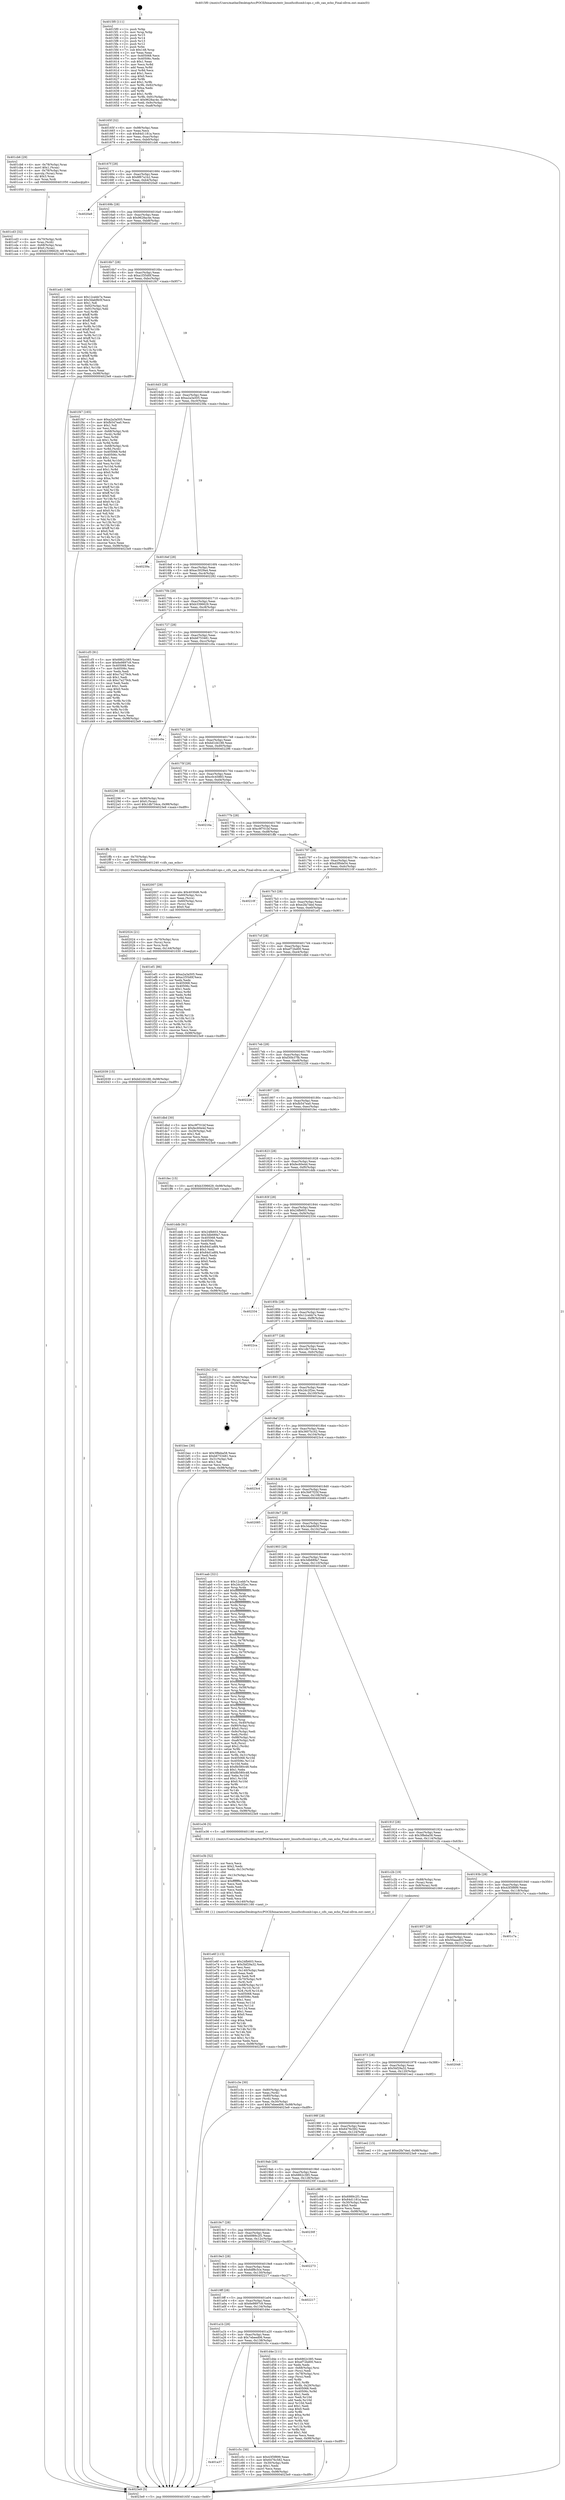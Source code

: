digraph "0x4015f0" {
  label = "0x4015f0 (/mnt/c/Users/mathe/Desktop/tcc/POCII/binaries/extr_linuxfscifssmb1ops.c_cifs_can_echo_Final-ollvm.out::main(0))"
  labelloc = "t"
  node[shape=record]

  Entry [label="",width=0.3,height=0.3,shape=circle,fillcolor=black,style=filled]
  "0x40165f" [label="{
     0x40165f [32]\l
     | [instrs]\l
     &nbsp;&nbsp;0x40165f \<+6\>: mov -0x98(%rbp),%eax\l
     &nbsp;&nbsp;0x401665 \<+2\>: mov %eax,%ecx\l
     &nbsp;&nbsp;0x401667 \<+6\>: sub $0x84d1181a,%ecx\l
     &nbsp;&nbsp;0x40166d \<+6\>: mov %eax,-0xac(%rbp)\l
     &nbsp;&nbsp;0x401673 \<+6\>: mov %ecx,-0xb0(%rbp)\l
     &nbsp;&nbsp;0x401679 \<+6\>: je 0000000000401cb6 \<main+0x6c6\>\l
  }"]
  "0x401cb6" [label="{
     0x401cb6 [29]\l
     | [instrs]\l
     &nbsp;&nbsp;0x401cb6 \<+4\>: mov -0x78(%rbp),%rax\l
     &nbsp;&nbsp;0x401cba \<+6\>: movl $0x1,(%rax)\l
     &nbsp;&nbsp;0x401cc0 \<+4\>: mov -0x78(%rbp),%rax\l
     &nbsp;&nbsp;0x401cc4 \<+3\>: movslq (%rax),%rax\l
     &nbsp;&nbsp;0x401cc7 \<+4\>: shl $0x3,%rax\l
     &nbsp;&nbsp;0x401ccb \<+3\>: mov %rax,%rdi\l
     &nbsp;&nbsp;0x401cce \<+5\>: call 0000000000401050 \<malloc@plt\>\l
     | [calls]\l
     &nbsp;&nbsp;0x401050 \{1\} (unknown)\l
  }"]
  "0x40167f" [label="{
     0x40167f [28]\l
     | [instrs]\l
     &nbsp;&nbsp;0x40167f \<+5\>: jmp 0000000000401684 \<main+0x94\>\l
     &nbsp;&nbsp;0x401684 \<+6\>: mov -0xac(%rbp),%eax\l
     &nbsp;&nbsp;0x40168a \<+5\>: sub $0x8f67a1b2,%eax\l
     &nbsp;&nbsp;0x40168f \<+6\>: mov %eax,-0xb4(%rbp)\l
     &nbsp;&nbsp;0x401695 \<+6\>: je 00000000004020a9 \<main+0xab9\>\l
  }"]
  Exit [label="",width=0.3,height=0.3,shape=circle,fillcolor=black,style=filled,peripheries=2]
  "0x4020a9" [label="{
     0x4020a9\l
  }", style=dashed]
  "0x40169b" [label="{
     0x40169b [28]\l
     | [instrs]\l
     &nbsp;&nbsp;0x40169b \<+5\>: jmp 00000000004016a0 \<main+0xb0\>\l
     &nbsp;&nbsp;0x4016a0 \<+6\>: mov -0xac(%rbp),%eax\l
     &nbsp;&nbsp;0x4016a6 \<+5\>: sub $0x9628ac4e,%eax\l
     &nbsp;&nbsp;0x4016ab \<+6\>: mov %eax,-0xb8(%rbp)\l
     &nbsp;&nbsp;0x4016b1 \<+6\>: je 0000000000401a41 \<main+0x451\>\l
  }"]
  "0x402039" [label="{
     0x402039 [15]\l
     | [instrs]\l
     &nbsp;&nbsp;0x402039 \<+10\>: movl $0xbd1d4188,-0x98(%rbp)\l
     &nbsp;&nbsp;0x402043 \<+5\>: jmp 00000000004023e9 \<main+0xdf9\>\l
  }"]
  "0x401a41" [label="{
     0x401a41 [106]\l
     | [instrs]\l
     &nbsp;&nbsp;0x401a41 \<+5\>: mov $0x12cebb7e,%eax\l
     &nbsp;&nbsp;0x401a46 \<+5\>: mov $0x3dab9b5f,%ecx\l
     &nbsp;&nbsp;0x401a4b \<+2\>: mov $0x1,%dl\l
     &nbsp;&nbsp;0x401a4d \<+7\>: mov -0x92(%rbp),%sil\l
     &nbsp;&nbsp;0x401a54 \<+7\>: mov -0x91(%rbp),%dil\l
     &nbsp;&nbsp;0x401a5b \<+3\>: mov %sil,%r8b\l
     &nbsp;&nbsp;0x401a5e \<+4\>: xor $0xff,%r8b\l
     &nbsp;&nbsp;0x401a62 \<+3\>: mov %dil,%r9b\l
     &nbsp;&nbsp;0x401a65 \<+4\>: xor $0xff,%r9b\l
     &nbsp;&nbsp;0x401a69 \<+3\>: xor $0x1,%dl\l
     &nbsp;&nbsp;0x401a6c \<+3\>: mov %r8b,%r10b\l
     &nbsp;&nbsp;0x401a6f \<+4\>: and $0xff,%r10b\l
     &nbsp;&nbsp;0x401a73 \<+3\>: and %dl,%sil\l
     &nbsp;&nbsp;0x401a76 \<+3\>: mov %r9b,%r11b\l
     &nbsp;&nbsp;0x401a79 \<+4\>: and $0xff,%r11b\l
     &nbsp;&nbsp;0x401a7d \<+3\>: and %dl,%dil\l
     &nbsp;&nbsp;0x401a80 \<+3\>: or %sil,%r10b\l
     &nbsp;&nbsp;0x401a83 \<+3\>: or %dil,%r11b\l
     &nbsp;&nbsp;0x401a86 \<+3\>: xor %r11b,%r10b\l
     &nbsp;&nbsp;0x401a89 \<+3\>: or %r9b,%r8b\l
     &nbsp;&nbsp;0x401a8c \<+4\>: xor $0xff,%r8b\l
     &nbsp;&nbsp;0x401a90 \<+3\>: or $0x1,%dl\l
     &nbsp;&nbsp;0x401a93 \<+3\>: and %dl,%r8b\l
     &nbsp;&nbsp;0x401a96 \<+3\>: or %r8b,%r10b\l
     &nbsp;&nbsp;0x401a99 \<+4\>: test $0x1,%r10b\l
     &nbsp;&nbsp;0x401a9d \<+3\>: cmovne %ecx,%eax\l
     &nbsp;&nbsp;0x401aa0 \<+6\>: mov %eax,-0x98(%rbp)\l
     &nbsp;&nbsp;0x401aa6 \<+5\>: jmp 00000000004023e9 \<main+0xdf9\>\l
  }"]
  "0x4016b7" [label="{
     0x4016b7 [28]\l
     | [instrs]\l
     &nbsp;&nbsp;0x4016b7 \<+5\>: jmp 00000000004016bc \<main+0xcc\>\l
     &nbsp;&nbsp;0x4016bc \<+6\>: mov -0xac(%rbp),%eax\l
     &nbsp;&nbsp;0x4016c2 \<+5\>: sub $0xa1f35d0f,%eax\l
     &nbsp;&nbsp;0x4016c7 \<+6\>: mov %eax,-0xbc(%rbp)\l
     &nbsp;&nbsp;0x4016cd \<+6\>: je 0000000000401f47 \<main+0x957\>\l
  }"]
  "0x4023e9" [label="{
     0x4023e9 [5]\l
     | [instrs]\l
     &nbsp;&nbsp;0x4023e9 \<+5\>: jmp 000000000040165f \<main+0x6f\>\l
  }"]
  "0x4015f0" [label="{
     0x4015f0 [111]\l
     | [instrs]\l
     &nbsp;&nbsp;0x4015f0 \<+1\>: push %rbp\l
     &nbsp;&nbsp;0x4015f1 \<+3\>: mov %rsp,%rbp\l
     &nbsp;&nbsp;0x4015f4 \<+2\>: push %r15\l
     &nbsp;&nbsp;0x4015f6 \<+2\>: push %r14\l
     &nbsp;&nbsp;0x4015f8 \<+2\>: push %r13\l
     &nbsp;&nbsp;0x4015fa \<+2\>: push %r12\l
     &nbsp;&nbsp;0x4015fc \<+1\>: push %rbx\l
     &nbsp;&nbsp;0x4015fd \<+7\>: sub $0x148,%rsp\l
     &nbsp;&nbsp;0x401604 \<+2\>: xor %eax,%eax\l
     &nbsp;&nbsp;0x401606 \<+7\>: mov 0x405068,%ecx\l
     &nbsp;&nbsp;0x40160d \<+7\>: mov 0x40506c,%edx\l
     &nbsp;&nbsp;0x401614 \<+3\>: sub $0x1,%eax\l
     &nbsp;&nbsp;0x401617 \<+3\>: mov %ecx,%r8d\l
     &nbsp;&nbsp;0x40161a \<+3\>: add %eax,%r8d\l
     &nbsp;&nbsp;0x40161d \<+4\>: imul %r8d,%ecx\l
     &nbsp;&nbsp;0x401621 \<+3\>: and $0x1,%ecx\l
     &nbsp;&nbsp;0x401624 \<+3\>: cmp $0x0,%ecx\l
     &nbsp;&nbsp;0x401627 \<+4\>: sete %r9b\l
     &nbsp;&nbsp;0x40162b \<+4\>: and $0x1,%r9b\l
     &nbsp;&nbsp;0x40162f \<+7\>: mov %r9b,-0x92(%rbp)\l
     &nbsp;&nbsp;0x401636 \<+3\>: cmp $0xa,%edx\l
     &nbsp;&nbsp;0x401639 \<+4\>: setl %r9b\l
     &nbsp;&nbsp;0x40163d \<+4\>: and $0x1,%r9b\l
     &nbsp;&nbsp;0x401641 \<+7\>: mov %r9b,-0x91(%rbp)\l
     &nbsp;&nbsp;0x401648 \<+10\>: movl $0x9628ac4e,-0x98(%rbp)\l
     &nbsp;&nbsp;0x401652 \<+6\>: mov %edi,-0x9c(%rbp)\l
     &nbsp;&nbsp;0x401658 \<+7\>: mov %rsi,-0xa8(%rbp)\l
  }"]
  "0x402024" [label="{
     0x402024 [21]\l
     | [instrs]\l
     &nbsp;&nbsp;0x402024 \<+4\>: mov -0x70(%rbp),%rcx\l
     &nbsp;&nbsp;0x402028 \<+3\>: mov (%rcx),%rcx\l
     &nbsp;&nbsp;0x40202b \<+3\>: mov %rcx,%rdi\l
     &nbsp;&nbsp;0x40202e \<+6\>: mov %eax,-0x144(%rbp)\l
     &nbsp;&nbsp;0x402034 \<+5\>: call 0000000000401030 \<free@plt\>\l
     | [calls]\l
     &nbsp;&nbsp;0x401030 \{1\} (unknown)\l
  }"]
  "0x401f47" [label="{
     0x401f47 [165]\l
     | [instrs]\l
     &nbsp;&nbsp;0x401f47 \<+5\>: mov $0xa2a3a505,%eax\l
     &nbsp;&nbsp;0x401f4c \<+5\>: mov $0xfb547ea0,%ecx\l
     &nbsp;&nbsp;0x401f51 \<+2\>: mov $0x1,%dl\l
     &nbsp;&nbsp;0x401f53 \<+2\>: xor %esi,%esi\l
     &nbsp;&nbsp;0x401f55 \<+4\>: mov -0x68(%rbp),%rdi\l
     &nbsp;&nbsp;0x401f59 \<+3\>: mov (%rdi),%r8d\l
     &nbsp;&nbsp;0x401f5c \<+3\>: mov %esi,%r9d\l
     &nbsp;&nbsp;0x401f5f \<+4\>: sub $0x1,%r9d\l
     &nbsp;&nbsp;0x401f63 \<+3\>: sub %r9d,%r8d\l
     &nbsp;&nbsp;0x401f66 \<+4\>: mov -0x68(%rbp),%rdi\l
     &nbsp;&nbsp;0x401f6a \<+3\>: mov %r8d,(%rdi)\l
     &nbsp;&nbsp;0x401f6d \<+8\>: mov 0x405068,%r8d\l
     &nbsp;&nbsp;0x401f75 \<+8\>: mov 0x40506c,%r9d\l
     &nbsp;&nbsp;0x401f7d \<+3\>: sub $0x1,%esi\l
     &nbsp;&nbsp;0x401f80 \<+3\>: mov %r8d,%r10d\l
     &nbsp;&nbsp;0x401f83 \<+3\>: add %esi,%r10d\l
     &nbsp;&nbsp;0x401f86 \<+4\>: imul %r10d,%r8d\l
     &nbsp;&nbsp;0x401f8a \<+4\>: and $0x1,%r8d\l
     &nbsp;&nbsp;0x401f8e \<+4\>: cmp $0x0,%r8d\l
     &nbsp;&nbsp;0x401f92 \<+4\>: sete %r11b\l
     &nbsp;&nbsp;0x401f96 \<+4\>: cmp $0xa,%r9d\l
     &nbsp;&nbsp;0x401f9a \<+3\>: setl %bl\l
     &nbsp;&nbsp;0x401f9d \<+3\>: mov %r11b,%r14b\l
     &nbsp;&nbsp;0x401fa0 \<+4\>: xor $0xff,%r14b\l
     &nbsp;&nbsp;0x401fa4 \<+3\>: mov %bl,%r15b\l
     &nbsp;&nbsp;0x401fa7 \<+4\>: xor $0xff,%r15b\l
     &nbsp;&nbsp;0x401fab \<+3\>: xor $0x0,%dl\l
     &nbsp;&nbsp;0x401fae \<+3\>: mov %r14b,%r12b\l
     &nbsp;&nbsp;0x401fb1 \<+4\>: and $0x0,%r12b\l
     &nbsp;&nbsp;0x401fb5 \<+3\>: and %dl,%r11b\l
     &nbsp;&nbsp;0x401fb8 \<+3\>: mov %r15b,%r13b\l
     &nbsp;&nbsp;0x401fbb \<+4\>: and $0x0,%r13b\l
     &nbsp;&nbsp;0x401fbf \<+2\>: and %dl,%bl\l
     &nbsp;&nbsp;0x401fc1 \<+3\>: or %r11b,%r12b\l
     &nbsp;&nbsp;0x401fc4 \<+3\>: or %bl,%r13b\l
     &nbsp;&nbsp;0x401fc7 \<+3\>: xor %r13b,%r12b\l
     &nbsp;&nbsp;0x401fca \<+3\>: or %r15b,%r14b\l
     &nbsp;&nbsp;0x401fcd \<+4\>: xor $0xff,%r14b\l
     &nbsp;&nbsp;0x401fd1 \<+3\>: or $0x0,%dl\l
     &nbsp;&nbsp;0x401fd4 \<+3\>: and %dl,%r14b\l
     &nbsp;&nbsp;0x401fd7 \<+3\>: or %r14b,%r12b\l
     &nbsp;&nbsp;0x401fda \<+4\>: test $0x1,%r12b\l
     &nbsp;&nbsp;0x401fde \<+3\>: cmovne %ecx,%eax\l
     &nbsp;&nbsp;0x401fe1 \<+6\>: mov %eax,-0x98(%rbp)\l
     &nbsp;&nbsp;0x401fe7 \<+5\>: jmp 00000000004023e9 \<main+0xdf9\>\l
  }"]
  "0x4016d3" [label="{
     0x4016d3 [28]\l
     | [instrs]\l
     &nbsp;&nbsp;0x4016d3 \<+5\>: jmp 00000000004016d8 \<main+0xe8\>\l
     &nbsp;&nbsp;0x4016d8 \<+6\>: mov -0xac(%rbp),%eax\l
     &nbsp;&nbsp;0x4016de \<+5\>: sub $0xa2a3a505,%eax\l
     &nbsp;&nbsp;0x4016e3 \<+6\>: mov %eax,-0xc0(%rbp)\l
     &nbsp;&nbsp;0x4016e9 \<+6\>: je 000000000040239a \<main+0xdaa\>\l
  }"]
  "0x402007" [label="{
     0x402007 [29]\l
     | [instrs]\l
     &nbsp;&nbsp;0x402007 \<+10\>: movabs $0x4030d6,%rdi\l
     &nbsp;&nbsp;0x402011 \<+4\>: mov -0x60(%rbp),%rcx\l
     &nbsp;&nbsp;0x402015 \<+2\>: mov %eax,(%rcx)\l
     &nbsp;&nbsp;0x402017 \<+4\>: mov -0x60(%rbp),%rcx\l
     &nbsp;&nbsp;0x40201b \<+2\>: mov (%rcx),%esi\l
     &nbsp;&nbsp;0x40201d \<+2\>: mov $0x0,%al\l
     &nbsp;&nbsp;0x40201f \<+5\>: call 0000000000401040 \<printf@plt\>\l
     | [calls]\l
     &nbsp;&nbsp;0x401040 \{1\} (unknown)\l
  }"]
  "0x40239a" [label="{
     0x40239a\l
  }", style=dashed]
  "0x4016ef" [label="{
     0x4016ef [28]\l
     | [instrs]\l
     &nbsp;&nbsp;0x4016ef \<+5\>: jmp 00000000004016f4 \<main+0x104\>\l
     &nbsp;&nbsp;0x4016f4 \<+6\>: mov -0xac(%rbp),%eax\l
     &nbsp;&nbsp;0x4016fa \<+5\>: sub $0xac3029a4,%eax\l
     &nbsp;&nbsp;0x4016ff \<+6\>: mov %eax,-0xc4(%rbp)\l
     &nbsp;&nbsp;0x401705 \<+6\>: je 0000000000402282 \<main+0xc92\>\l
  }"]
  "0x401e6f" [label="{
     0x401e6f [115]\l
     | [instrs]\l
     &nbsp;&nbsp;0x401e6f \<+5\>: mov $0x24fb603,%ecx\l
     &nbsp;&nbsp;0x401e74 \<+5\>: mov $0x5bf29a32,%edx\l
     &nbsp;&nbsp;0x401e79 \<+2\>: xor %esi,%esi\l
     &nbsp;&nbsp;0x401e7b \<+6\>: mov -0x140(%rbp),%edi\l
     &nbsp;&nbsp;0x401e81 \<+3\>: imul %eax,%edi\l
     &nbsp;&nbsp;0x401e84 \<+3\>: movslq %edi,%r8\l
     &nbsp;&nbsp;0x401e87 \<+4\>: mov -0x70(%rbp),%r9\l
     &nbsp;&nbsp;0x401e8b \<+3\>: mov (%r9),%r9\l
     &nbsp;&nbsp;0x401e8e \<+4\>: mov -0x68(%rbp),%r10\l
     &nbsp;&nbsp;0x401e92 \<+3\>: movslq (%r10),%r10\l
     &nbsp;&nbsp;0x401e95 \<+4\>: mov %r8,(%r9,%r10,8)\l
     &nbsp;&nbsp;0x401e99 \<+7\>: mov 0x405068,%eax\l
     &nbsp;&nbsp;0x401ea0 \<+7\>: mov 0x40506c,%edi\l
     &nbsp;&nbsp;0x401ea7 \<+3\>: sub $0x1,%esi\l
     &nbsp;&nbsp;0x401eaa \<+3\>: mov %eax,%r11d\l
     &nbsp;&nbsp;0x401ead \<+3\>: add %esi,%r11d\l
     &nbsp;&nbsp;0x401eb0 \<+4\>: imul %r11d,%eax\l
     &nbsp;&nbsp;0x401eb4 \<+3\>: and $0x1,%eax\l
     &nbsp;&nbsp;0x401eb7 \<+3\>: cmp $0x0,%eax\l
     &nbsp;&nbsp;0x401eba \<+3\>: sete %bl\l
     &nbsp;&nbsp;0x401ebd \<+3\>: cmp $0xa,%edi\l
     &nbsp;&nbsp;0x401ec0 \<+4\>: setl %r14b\l
     &nbsp;&nbsp;0x401ec4 \<+3\>: mov %bl,%r15b\l
     &nbsp;&nbsp;0x401ec7 \<+3\>: and %r14b,%r15b\l
     &nbsp;&nbsp;0x401eca \<+3\>: xor %r14b,%bl\l
     &nbsp;&nbsp;0x401ecd \<+3\>: or %bl,%r15b\l
     &nbsp;&nbsp;0x401ed0 \<+4\>: test $0x1,%r15b\l
     &nbsp;&nbsp;0x401ed4 \<+3\>: cmovne %edx,%ecx\l
     &nbsp;&nbsp;0x401ed7 \<+6\>: mov %ecx,-0x98(%rbp)\l
     &nbsp;&nbsp;0x401edd \<+5\>: jmp 00000000004023e9 \<main+0xdf9\>\l
  }"]
  "0x402282" [label="{
     0x402282\l
  }", style=dashed]
  "0x40170b" [label="{
     0x40170b [28]\l
     | [instrs]\l
     &nbsp;&nbsp;0x40170b \<+5\>: jmp 0000000000401710 \<main+0x120\>\l
     &nbsp;&nbsp;0x401710 \<+6\>: mov -0xac(%rbp),%eax\l
     &nbsp;&nbsp;0x401716 \<+5\>: sub $0xb3396629,%eax\l
     &nbsp;&nbsp;0x40171b \<+6\>: mov %eax,-0xc8(%rbp)\l
     &nbsp;&nbsp;0x401721 \<+6\>: je 0000000000401cf3 \<main+0x703\>\l
  }"]
  "0x401e3b" [label="{
     0x401e3b [52]\l
     | [instrs]\l
     &nbsp;&nbsp;0x401e3b \<+2\>: xor %ecx,%ecx\l
     &nbsp;&nbsp;0x401e3d \<+5\>: mov $0x2,%edx\l
     &nbsp;&nbsp;0x401e42 \<+6\>: mov %edx,-0x13c(%rbp)\l
     &nbsp;&nbsp;0x401e48 \<+1\>: cltd\l
     &nbsp;&nbsp;0x401e49 \<+6\>: mov -0x13c(%rbp),%esi\l
     &nbsp;&nbsp;0x401e4f \<+2\>: idiv %esi\l
     &nbsp;&nbsp;0x401e51 \<+6\>: imul $0xfffffffe,%edx,%edx\l
     &nbsp;&nbsp;0x401e57 \<+2\>: mov %ecx,%edi\l
     &nbsp;&nbsp;0x401e59 \<+2\>: sub %edx,%edi\l
     &nbsp;&nbsp;0x401e5b \<+2\>: mov %ecx,%edx\l
     &nbsp;&nbsp;0x401e5d \<+3\>: sub $0x1,%edx\l
     &nbsp;&nbsp;0x401e60 \<+2\>: add %edx,%edi\l
     &nbsp;&nbsp;0x401e62 \<+2\>: sub %edi,%ecx\l
     &nbsp;&nbsp;0x401e64 \<+6\>: mov %ecx,-0x140(%rbp)\l
     &nbsp;&nbsp;0x401e6a \<+5\>: call 0000000000401160 \<next_i\>\l
     | [calls]\l
     &nbsp;&nbsp;0x401160 \{1\} (/mnt/c/Users/mathe/Desktop/tcc/POCII/binaries/extr_linuxfscifssmb1ops.c_cifs_can_echo_Final-ollvm.out::next_i)\l
  }"]
  "0x401cf3" [label="{
     0x401cf3 [91]\l
     | [instrs]\l
     &nbsp;&nbsp;0x401cf3 \<+5\>: mov $0x6862c385,%eax\l
     &nbsp;&nbsp;0x401cf8 \<+5\>: mov $0x6e9897c9,%ecx\l
     &nbsp;&nbsp;0x401cfd \<+7\>: mov 0x405068,%edx\l
     &nbsp;&nbsp;0x401d04 \<+7\>: mov 0x40506c,%esi\l
     &nbsp;&nbsp;0x401d0b \<+2\>: mov %edx,%edi\l
     &nbsp;&nbsp;0x401d0d \<+6\>: add $0xc7a279cb,%edi\l
     &nbsp;&nbsp;0x401d13 \<+3\>: sub $0x1,%edi\l
     &nbsp;&nbsp;0x401d16 \<+6\>: sub $0xc7a279cb,%edi\l
     &nbsp;&nbsp;0x401d1c \<+3\>: imul %edi,%edx\l
     &nbsp;&nbsp;0x401d1f \<+3\>: and $0x1,%edx\l
     &nbsp;&nbsp;0x401d22 \<+3\>: cmp $0x0,%edx\l
     &nbsp;&nbsp;0x401d25 \<+4\>: sete %r8b\l
     &nbsp;&nbsp;0x401d29 \<+3\>: cmp $0xa,%esi\l
     &nbsp;&nbsp;0x401d2c \<+4\>: setl %r9b\l
     &nbsp;&nbsp;0x401d30 \<+3\>: mov %r8b,%r10b\l
     &nbsp;&nbsp;0x401d33 \<+3\>: and %r9b,%r10b\l
     &nbsp;&nbsp;0x401d36 \<+3\>: xor %r9b,%r8b\l
     &nbsp;&nbsp;0x401d39 \<+3\>: or %r8b,%r10b\l
     &nbsp;&nbsp;0x401d3c \<+4\>: test $0x1,%r10b\l
     &nbsp;&nbsp;0x401d40 \<+3\>: cmovne %ecx,%eax\l
     &nbsp;&nbsp;0x401d43 \<+6\>: mov %eax,-0x98(%rbp)\l
     &nbsp;&nbsp;0x401d49 \<+5\>: jmp 00000000004023e9 \<main+0xdf9\>\l
  }"]
  "0x401727" [label="{
     0x401727 [28]\l
     | [instrs]\l
     &nbsp;&nbsp;0x401727 \<+5\>: jmp 000000000040172c \<main+0x13c\>\l
     &nbsp;&nbsp;0x40172c \<+6\>: mov -0xac(%rbp),%eax\l
     &nbsp;&nbsp;0x401732 \<+5\>: sub $0xb6753481,%eax\l
     &nbsp;&nbsp;0x401737 \<+6\>: mov %eax,-0xcc(%rbp)\l
     &nbsp;&nbsp;0x40173d \<+6\>: je 0000000000401c0a \<main+0x61a\>\l
  }"]
  "0x401cd3" [label="{
     0x401cd3 [32]\l
     | [instrs]\l
     &nbsp;&nbsp;0x401cd3 \<+4\>: mov -0x70(%rbp),%rdi\l
     &nbsp;&nbsp;0x401cd7 \<+3\>: mov %rax,(%rdi)\l
     &nbsp;&nbsp;0x401cda \<+4\>: mov -0x68(%rbp),%rax\l
     &nbsp;&nbsp;0x401cde \<+6\>: movl $0x0,(%rax)\l
     &nbsp;&nbsp;0x401ce4 \<+10\>: movl $0xb3396629,-0x98(%rbp)\l
     &nbsp;&nbsp;0x401cee \<+5\>: jmp 00000000004023e9 \<main+0xdf9\>\l
  }"]
  "0x401c0a" [label="{
     0x401c0a\l
  }", style=dashed]
  "0x401743" [label="{
     0x401743 [28]\l
     | [instrs]\l
     &nbsp;&nbsp;0x401743 \<+5\>: jmp 0000000000401748 \<main+0x158\>\l
     &nbsp;&nbsp;0x401748 \<+6\>: mov -0xac(%rbp),%eax\l
     &nbsp;&nbsp;0x40174e \<+5\>: sub $0xbd1d4188,%eax\l
     &nbsp;&nbsp;0x401753 \<+6\>: mov %eax,-0xd0(%rbp)\l
     &nbsp;&nbsp;0x401759 \<+6\>: je 0000000000402296 \<main+0xca6\>\l
  }"]
  "0x401a37" [label="{
     0x401a37\l
  }", style=dashed]
  "0x402296" [label="{
     0x402296 [28]\l
     | [instrs]\l
     &nbsp;&nbsp;0x402296 \<+7\>: mov -0x90(%rbp),%rax\l
     &nbsp;&nbsp;0x40229d \<+6\>: movl $0x0,(%rax)\l
     &nbsp;&nbsp;0x4022a3 \<+10\>: movl $0x1db734ce,-0x98(%rbp)\l
     &nbsp;&nbsp;0x4022ad \<+5\>: jmp 00000000004023e9 \<main+0xdf9\>\l
  }"]
  "0x40175f" [label="{
     0x40175f [28]\l
     | [instrs]\l
     &nbsp;&nbsp;0x40175f \<+5\>: jmp 0000000000401764 \<main+0x174\>\l
     &nbsp;&nbsp;0x401764 \<+6\>: mov -0xac(%rbp),%eax\l
     &nbsp;&nbsp;0x40176a \<+5\>: sub $0xc0c45883,%eax\l
     &nbsp;&nbsp;0x40176f \<+6\>: mov %eax,-0xd4(%rbp)\l
     &nbsp;&nbsp;0x401775 \<+6\>: je 000000000040216a \<main+0xb7a\>\l
  }"]
  "0x401c5c" [label="{
     0x401c5c [30]\l
     | [instrs]\l
     &nbsp;&nbsp;0x401c5c \<+5\>: mov $0x43f3f899,%eax\l
     &nbsp;&nbsp;0x401c61 \<+5\>: mov $0x6476c582,%ecx\l
     &nbsp;&nbsp;0x401c66 \<+3\>: mov -0x30(%rbp),%edx\l
     &nbsp;&nbsp;0x401c69 \<+3\>: cmp $0x1,%edx\l
     &nbsp;&nbsp;0x401c6c \<+3\>: cmovl %ecx,%eax\l
     &nbsp;&nbsp;0x401c6f \<+6\>: mov %eax,-0x98(%rbp)\l
     &nbsp;&nbsp;0x401c75 \<+5\>: jmp 00000000004023e9 \<main+0xdf9\>\l
  }"]
  "0x40216a" [label="{
     0x40216a\l
  }", style=dashed]
  "0x40177b" [label="{
     0x40177b [28]\l
     | [instrs]\l
     &nbsp;&nbsp;0x40177b \<+5\>: jmp 0000000000401780 \<main+0x190\>\l
     &nbsp;&nbsp;0x401780 \<+6\>: mov -0xac(%rbp),%eax\l
     &nbsp;&nbsp;0x401786 \<+5\>: sub $0xc9f701bf,%eax\l
     &nbsp;&nbsp;0x40178b \<+6\>: mov %eax,-0xd8(%rbp)\l
     &nbsp;&nbsp;0x401791 \<+6\>: je 0000000000401ffb \<main+0xa0b\>\l
  }"]
  "0x401a1b" [label="{
     0x401a1b [28]\l
     | [instrs]\l
     &nbsp;&nbsp;0x401a1b \<+5\>: jmp 0000000000401a20 \<main+0x430\>\l
     &nbsp;&nbsp;0x401a20 \<+6\>: mov -0xac(%rbp),%eax\l
     &nbsp;&nbsp;0x401a26 \<+5\>: sub $0x7ebeed06,%eax\l
     &nbsp;&nbsp;0x401a2b \<+6\>: mov %eax,-0x138(%rbp)\l
     &nbsp;&nbsp;0x401a31 \<+6\>: je 0000000000401c5c \<main+0x66c\>\l
  }"]
  "0x401ffb" [label="{
     0x401ffb [12]\l
     | [instrs]\l
     &nbsp;&nbsp;0x401ffb \<+4\>: mov -0x70(%rbp),%rax\l
     &nbsp;&nbsp;0x401fff \<+3\>: mov (%rax),%rdi\l
     &nbsp;&nbsp;0x402002 \<+5\>: call 0000000000401240 \<cifs_can_echo\>\l
     | [calls]\l
     &nbsp;&nbsp;0x401240 \{1\} (/mnt/c/Users/mathe/Desktop/tcc/POCII/binaries/extr_linuxfscifssmb1ops.c_cifs_can_echo_Final-ollvm.out::cifs_can_echo)\l
  }"]
  "0x401797" [label="{
     0x401797 [28]\l
     | [instrs]\l
     &nbsp;&nbsp;0x401797 \<+5\>: jmp 000000000040179c \<main+0x1ac\>\l
     &nbsp;&nbsp;0x40179c \<+6\>: mov -0xac(%rbp),%eax\l
     &nbsp;&nbsp;0x4017a2 \<+5\>: sub $0xd3f0de54,%eax\l
     &nbsp;&nbsp;0x4017a7 \<+6\>: mov %eax,-0xdc(%rbp)\l
     &nbsp;&nbsp;0x4017ad \<+6\>: je 000000000040210f \<main+0xb1f\>\l
  }"]
  "0x401d4e" [label="{
     0x401d4e [111]\l
     | [instrs]\l
     &nbsp;&nbsp;0x401d4e \<+5\>: mov $0x6862c385,%eax\l
     &nbsp;&nbsp;0x401d53 \<+5\>: mov $0xef72bd00,%ecx\l
     &nbsp;&nbsp;0x401d58 \<+2\>: xor %edx,%edx\l
     &nbsp;&nbsp;0x401d5a \<+4\>: mov -0x68(%rbp),%rsi\l
     &nbsp;&nbsp;0x401d5e \<+2\>: mov (%rsi),%edi\l
     &nbsp;&nbsp;0x401d60 \<+4\>: mov -0x78(%rbp),%rsi\l
     &nbsp;&nbsp;0x401d64 \<+2\>: cmp (%rsi),%edi\l
     &nbsp;&nbsp;0x401d66 \<+4\>: setl %r8b\l
     &nbsp;&nbsp;0x401d6a \<+4\>: and $0x1,%r8b\l
     &nbsp;&nbsp;0x401d6e \<+4\>: mov %r8b,-0x29(%rbp)\l
     &nbsp;&nbsp;0x401d72 \<+7\>: mov 0x405068,%edi\l
     &nbsp;&nbsp;0x401d79 \<+8\>: mov 0x40506c,%r9d\l
     &nbsp;&nbsp;0x401d81 \<+3\>: sub $0x1,%edx\l
     &nbsp;&nbsp;0x401d84 \<+3\>: mov %edi,%r10d\l
     &nbsp;&nbsp;0x401d87 \<+3\>: add %edx,%r10d\l
     &nbsp;&nbsp;0x401d8a \<+4\>: imul %r10d,%edi\l
     &nbsp;&nbsp;0x401d8e \<+3\>: and $0x1,%edi\l
     &nbsp;&nbsp;0x401d91 \<+3\>: cmp $0x0,%edi\l
     &nbsp;&nbsp;0x401d94 \<+4\>: sete %r8b\l
     &nbsp;&nbsp;0x401d98 \<+4\>: cmp $0xa,%r9d\l
     &nbsp;&nbsp;0x401d9c \<+4\>: setl %r11b\l
     &nbsp;&nbsp;0x401da0 \<+3\>: mov %r8b,%bl\l
     &nbsp;&nbsp;0x401da3 \<+3\>: and %r11b,%bl\l
     &nbsp;&nbsp;0x401da6 \<+3\>: xor %r11b,%r8b\l
     &nbsp;&nbsp;0x401da9 \<+3\>: or %r8b,%bl\l
     &nbsp;&nbsp;0x401dac \<+3\>: test $0x1,%bl\l
     &nbsp;&nbsp;0x401daf \<+3\>: cmovne %ecx,%eax\l
     &nbsp;&nbsp;0x401db2 \<+6\>: mov %eax,-0x98(%rbp)\l
     &nbsp;&nbsp;0x401db8 \<+5\>: jmp 00000000004023e9 \<main+0xdf9\>\l
  }"]
  "0x40210f" [label="{
     0x40210f\l
  }", style=dashed]
  "0x4017b3" [label="{
     0x4017b3 [28]\l
     | [instrs]\l
     &nbsp;&nbsp;0x4017b3 \<+5\>: jmp 00000000004017b8 \<main+0x1c8\>\l
     &nbsp;&nbsp;0x4017b8 \<+6\>: mov -0xac(%rbp),%eax\l
     &nbsp;&nbsp;0x4017be \<+5\>: sub $0xe2fa7ded,%eax\l
     &nbsp;&nbsp;0x4017c3 \<+6\>: mov %eax,-0xe0(%rbp)\l
     &nbsp;&nbsp;0x4017c9 \<+6\>: je 0000000000401ef1 \<main+0x901\>\l
  }"]
  "0x4019ff" [label="{
     0x4019ff [28]\l
     | [instrs]\l
     &nbsp;&nbsp;0x4019ff \<+5\>: jmp 0000000000401a04 \<main+0x414\>\l
     &nbsp;&nbsp;0x401a04 \<+6\>: mov -0xac(%rbp),%eax\l
     &nbsp;&nbsp;0x401a0a \<+5\>: sub $0x6e9897c9,%eax\l
     &nbsp;&nbsp;0x401a0f \<+6\>: mov %eax,-0x134(%rbp)\l
     &nbsp;&nbsp;0x401a15 \<+6\>: je 0000000000401d4e \<main+0x75e\>\l
  }"]
  "0x401ef1" [label="{
     0x401ef1 [86]\l
     | [instrs]\l
     &nbsp;&nbsp;0x401ef1 \<+5\>: mov $0xa2a3a505,%eax\l
     &nbsp;&nbsp;0x401ef6 \<+5\>: mov $0xa1f35d0f,%ecx\l
     &nbsp;&nbsp;0x401efb \<+2\>: xor %edx,%edx\l
     &nbsp;&nbsp;0x401efd \<+7\>: mov 0x405068,%esi\l
     &nbsp;&nbsp;0x401f04 \<+7\>: mov 0x40506c,%edi\l
     &nbsp;&nbsp;0x401f0b \<+3\>: sub $0x1,%edx\l
     &nbsp;&nbsp;0x401f0e \<+3\>: mov %esi,%r8d\l
     &nbsp;&nbsp;0x401f11 \<+3\>: add %edx,%r8d\l
     &nbsp;&nbsp;0x401f14 \<+4\>: imul %r8d,%esi\l
     &nbsp;&nbsp;0x401f18 \<+3\>: and $0x1,%esi\l
     &nbsp;&nbsp;0x401f1b \<+3\>: cmp $0x0,%esi\l
     &nbsp;&nbsp;0x401f1e \<+4\>: sete %r9b\l
     &nbsp;&nbsp;0x401f22 \<+3\>: cmp $0xa,%edi\l
     &nbsp;&nbsp;0x401f25 \<+4\>: setl %r10b\l
     &nbsp;&nbsp;0x401f29 \<+3\>: mov %r9b,%r11b\l
     &nbsp;&nbsp;0x401f2c \<+3\>: and %r10b,%r11b\l
     &nbsp;&nbsp;0x401f2f \<+3\>: xor %r10b,%r9b\l
     &nbsp;&nbsp;0x401f32 \<+3\>: or %r9b,%r11b\l
     &nbsp;&nbsp;0x401f35 \<+4\>: test $0x1,%r11b\l
     &nbsp;&nbsp;0x401f39 \<+3\>: cmovne %ecx,%eax\l
     &nbsp;&nbsp;0x401f3c \<+6\>: mov %eax,-0x98(%rbp)\l
     &nbsp;&nbsp;0x401f42 \<+5\>: jmp 00000000004023e9 \<main+0xdf9\>\l
  }"]
  "0x4017cf" [label="{
     0x4017cf [28]\l
     | [instrs]\l
     &nbsp;&nbsp;0x4017cf \<+5\>: jmp 00000000004017d4 \<main+0x1e4\>\l
     &nbsp;&nbsp;0x4017d4 \<+6\>: mov -0xac(%rbp),%eax\l
     &nbsp;&nbsp;0x4017da \<+5\>: sub $0xef72bd00,%eax\l
     &nbsp;&nbsp;0x4017df \<+6\>: mov %eax,-0xe4(%rbp)\l
     &nbsp;&nbsp;0x4017e5 \<+6\>: je 0000000000401dbd \<main+0x7cd\>\l
  }"]
  "0x402217" [label="{
     0x402217\l
  }", style=dashed]
  "0x401dbd" [label="{
     0x401dbd [30]\l
     | [instrs]\l
     &nbsp;&nbsp;0x401dbd \<+5\>: mov $0xc9f701bf,%eax\l
     &nbsp;&nbsp;0x401dc2 \<+5\>: mov $0xfec60e4d,%ecx\l
     &nbsp;&nbsp;0x401dc7 \<+3\>: mov -0x29(%rbp),%dl\l
     &nbsp;&nbsp;0x401dca \<+3\>: test $0x1,%dl\l
     &nbsp;&nbsp;0x401dcd \<+3\>: cmovne %ecx,%eax\l
     &nbsp;&nbsp;0x401dd0 \<+6\>: mov %eax,-0x98(%rbp)\l
     &nbsp;&nbsp;0x401dd6 \<+5\>: jmp 00000000004023e9 \<main+0xdf9\>\l
  }"]
  "0x4017eb" [label="{
     0x4017eb [28]\l
     | [instrs]\l
     &nbsp;&nbsp;0x4017eb \<+5\>: jmp 00000000004017f0 \<main+0x200\>\l
     &nbsp;&nbsp;0x4017f0 \<+6\>: mov -0xac(%rbp),%eax\l
     &nbsp;&nbsp;0x4017f6 \<+5\>: sub $0xf30b37fb,%eax\l
     &nbsp;&nbsp;0x4017fb \<+6\>: mov %eax,-0xe8(%rbp)\l
     &nbsp;&nbsp;0x401801 \<+6\>: je 0000000000402226 \<main+0xc36\>\l
  }"]
  "0x4019e3" [label="{
     0x4019e3 [28]\l
     | [instrs]\l
     &nbsp;&nbsp;0x4019e3 \<+5\>: jmp 00000000004019e8 \<main+0x3f8\>\l
     &nbsp;&nbsp;0x4019e8 \<+6\>: mov -0xac(%rbp),%eax\l
     &nbsp;&nbsp;0x4019ee \<+5\>: sub $0x6df8c5ce,%eax\l
     &nbsp;&nbsp;0x4019f3 \<+6\>: mov %eax,-0x130(%rbp)\l
     &nbsp;&nbsp;0x4019f9 \<+6\>: je 0000000000402217 \<main+0xc27\>\l
  }"]
  "0x402226" [label="{
     0x402226\l
  }", style=dashed]
  "0x401807" [label="{
     0x401807 [28]\l
     | [instrs]\l
     &nbsp;&nbsp;0x401807 \<+5\>: jmp 000000000040180c \<main+0x21c\>\l
     &nbsp;&nbsp;0x40180c \<+6\>: mov -0xac(%rbp),%eax\l
     &nbsp;&nbsp;0x401812 \<+5\>: sub $0xfb547ea0,%eax\l
     &nbsp;&nbsp;0x401817 \<+6\>: mov %eax,-0xec(%rbp)\l
     &nbsp;&nbsp;0x40181d \<+6\>: je 0000000000401fec \<main+0x9fc\>\l
  }"]
  "0x402273" [label="{
     0x402273\l
  }", style=dashed]
  "0x401fec" [label="{
     0x401fec [15]\l
     | [instrs]\l
     &nbsp;&nbsp;0x401fec \<+10\>: movl $0xb3396629,-0x98(%rbp)\l
     &nbsp;&nbsp;0x401ff6 \<+5\>: jmp 00000000004023e9 \<main+0xdf9\>\l
  }"]
  "0x401823" [label="{
     0x401823 [28]\l
     | [instrs]\l
     &nbsp;&nbsp;0x401823 \<+5\>: jmp 0000000000401828 \<main+0x238\>\l
     &nbsp;&nbsp;0x401828 \<+6\>: mov -0xac(%rbp),%eax\l
     &nbsp;&nbsp;0x40182e \<+5\>: sub $0xfec60e4d,%eax\l
     &nbsp;&nbsp;0x401833 \<+6\>: mov %eax,-0xf0(%rbp)\l
     &nbsp;&nbsp;0x401839 \<+6\>: je 0000000000401ddb \<main+0x7eb\>\l
  }"]
  "0x4019c7" [label="{
     0x4019c7 [28]\l
     | [instrs]\l
     &nbsp;&nbsp;0x4019c7 \<+5\>: jmp 00000000004019cc \<main+0x3dc\>\l
     &nbsp;&nbsp;0x4019cc \<+6\>: mov -0xac(%rbp),%eax\l
     &nbsp;&nbsp;0x4019d2 \<+5\>: sub $0x6989c2f1,%eax\l
     &nbsp;&nbsp;0x4019d7 \<+6\>: mov %eax,-0x12c(%rbp)\l
     &nbsp;&nbsp;0x4019dd \<+6\>: je 0000000000402273 \<main+0xc83\>\l
  }"]
  "0x401ddb" [label="{
     0x401ddb [91]\l
     | [instrs]\l
     &nbsp;&nbsp;0x401ddb \<+5\>: mov $0x24fb603,%eax\l
     &nbsp;&nbsp;0x401de0 \<+5\>: mov $0x3db689a7,%ecx\l
     &nbsp;&nbsp;0x401de5 \<+7\>: mov 0x405068,%edx\l
     &nbsp;&nbsp;0x401dec \<+7\>: mov 0x40506c,%esi\l
     &nbsp;&nbsp;0x401df3 \<+2\>: mov %edx,%edi\l
     &nbsp;&nbsp;0x401df5 \<+6\>: sub $0x84d1a8f4,%edi\l
     &nbsp;&nbsp;0x401dfb \<+3\>: sub $0x1,%edi\l
     &nbsp;&nbsp;0x401dfe \<+6\>: add $0x84d1a8f4,%edi\l
     &nbsp;&nbsp;0x401e04 \<+3\>: imul %edi,%edx\l
     &nbsp;&nbsp;0x401e07 \<+3\>: and $0x1,%edx\l
     &nbsp;&nbsp;0x401e0a \<+3\>: cmp $0x0,%edx\l
     &nbsp;&nbsp;0x401e0d \<+4\>: sete %r8b\l
     &nbsp;&nbsp;0x401e11 \<+3\>: cmp $0xa,%esi\l
     &nbsp;&nbsp;0x401e14 \<+4\>: setl %r9b\l
     &nbsp;&nbsp;0x401e18 \<+3\>: mov %r8b,%r10b\l
     &nbsp;&nbsp;0x401e1b \<+3\>: and %r9b,%r10b\l
     &nbsp;&nbsp;0x401e1e \<+3\>: xor %r9b,%r8b\l
     &nbsp;&nbsp;0x401e21 \<+3\>: or %r8b,%r10b\l
     &nbsp;&nbsp;0x401e24 \<+4\>: test $0x1,%r10b\l
     &nbsp;&nbsp;0x401e28 \<+3\>: cmovne %ecx,%eax\l
     &nbsp;&nbsp;0x401e2b \<+6\>: mov %eax,-0x98(%rbp)\l
     &nbsp;&nbsp;0x401e31 \<+5\>: jmp 00000000004023e9 \<main+0xdf9\>\l
  }"]
  "0x40183f" [label="{
     0x40183f [28]\l
     | [instrs]\l
     &nbsp;&nbsp;0x40183f \<+5\>: jmp 0000000000401844 \<main+0x254\>\l
     &nbsp;&nbsp;0x401844 \<+6\>: mov -0xac(%rbp),%eax\l
     &nbsp;&nbsp;0x40184a \<+5\>: sub $0x24fb603,%eax\l
     &nbsp;&nbsp;0x40184f \<+6\>: mov %eax,-0xf4(%rbp)\l
     &nbsp;&nbsp;0x401855 \<+6\>: je 0000000000402334 \<main+0xd44\>\l
  }"]
  "0x40230f" [label="{
     0x40230f\l
  }", style=dashed]
  "0x402334" [label="{
     0x402334\l
  }", style=dashed]
  "0x40185b" [label="{
     0x40185b [28]\l
     | [instrs]\l
     &nbsp;&nbsp;0x40185b \<+5\>: jmp 0000000000401860 \<main+0x270\>\l
     &nbsp;&nbsp;0x401860 \<+6\>: mov -0xac(%rbp),%eax\l
     &nbsp;&nbsp;0x401866 \<+5\>: sub $0x12cebb7e,%eax\l
     &nbsp;&nbsp;0x40186b \<+6\>: mov %eax,-0xf8(%rbp)\l
     &nbsp;&nbsp;0x401871 \<+6\>: je 00000000004022ca \<main+0xcda\>\l
  }"]
  "0x4019ab" [label="{
     0x4019ab [28]\l
     | [instrs]\l
     &nbsp;&nbsp;0x4019ab \<+5\>: jmp 00000000004019b0 \<main+0x3c0\>\l
     &nbsp;&nbsp;0x4019b0 \<+6\>: mov -0xac(%rbp),%eax\l
     &nbsp;&nbsp;0x4019b6 \<+5\>: sub $0x6862c385,%eax\l
     &nbsp;&nbsp;0x4019bb \<+6\>: mov %eax,-0x128(%rbp)\l
     &nbsp;&nbsp;0x4019c1 \<+6\>: je 000000000040230f \<main+0xd1f\>\l
  }"]
  "0x4022ca" [label="{
     0x4022ca\l
  }", style=dashed]
  "0x401877" [label="{
     0x401877 [28]\l
     | [instrs]\l
     &nbsp;&nbsp;0x401877 \<+5\>: jmp 000000000040187c \<main+0x28c\>\l
     &nbsp;&nbsp;0x40187c \<+6\>: mov -0xac(%rbp),%eax\l
     &nbsp;&nbsp;0x401882 \<+5\>: sub $0x1db734ce,%eax\l
     &nbsp;&nbsp;0x401887 \<+6\>: mov %eax,-0xfc(%rbp)\l
     &nbsp;&nbsp;0x40188d \<+6\>: je 00000000004022b2 \<main+0xcc2\>\l
  }"]
  "0x401c98" [label="{
     0x401c98 [30]\l
     | [instrs]\l
     &nbsp;&nbsp;0x401c98 \<+5\>: mov $0x6989c2f1,%eax\l
     &nbsp;&nbsp;0x401c9d \<+5\>: mov $0x84d1181a,%ecx\l
     &nbsp;&nbsp;0x401ca2 \<+3\>: mov -0x30(%rbp),%edx\l
     &nbsp;&nbsp;0x401ca5 \<+3\>: cmp $0x0,%edx\l
     &nbsp;&nbsp;0x401ca8 \<+3\>: cmove %ecx,%eax\l
     &nbsp;&nbsp;0x401cab \<+6\>: mov %eax,-0x98(%rbp)\l
     &nbsp;&nbsp;0x401cb1 \<+5\>: jmp 00000000004023e9 \<main+0xdf9\>\l
  }"]
  "0x4022b2" [label="{
     0x4022b2 [24]\l
     | [instrs]\l
     &nbsp;&nbsp;0x4022b2 \<+7\>: mov -0x90(%rbp),%rax\l
     &nbsp;&nbsp;0x4022b9 \<+2\>: mov (%rax),%eax\l
     &nbsp;&nbsp;0x4022bb \<+4\>: lea -0x28(%rbp),%rsp\l
     &nbsp;&nbsp;0x4022bf \<+1\>: pop %rbx\l
     &nbsp;&nbsp;0x4022c0 \<+2\>: pop %r12\l
     &nbsp;&nbsp;0x4022c2 \<+2\>: pop %r13\l
     &nbsp;&nbsp;0x4022c4 \<+2\>: pop %r14\l
     &nbsp;&nbsp;0x4022c6 \<+2\>: pop %r15\l
     &nbsp;&nbsp;0x4022c8 \<+1\>: pop %rbp\l
     &nbsp;&nbsp;0x4022c9 \<+1\>: ret\l
  }"]
  "0x401893" [label="{
     0x401893 [28]\l
     | [instrs]\l
     &nbsp;&nbsp;0x401893 \<+5\>: jmp 0000000000401898 \<main+0x2a8\>\l
     &nbsp;&nbsp;0x401898 \<+6\>: mov -0xac(%rbp),%eax\l
     &nbsp;&nbsp;0x40189e \<+5\>: sub $0x2dc2f2ec,%eax\l
     &nbsp;&nbsp;0x4018a3 \<+6\>: mov %eax,-0x100(%rbp)\l
     &nbsp;&nbsp;0x4018a9 \<+6\>: je 0000000000401bec \<main+0x5fc\>\l
  }"]
  "0x40198f" [label="{
     0x40198f [28]\l
     | [instrs]\l
     &nbsp;&nbsp;0x40198f \<+5\>: jmp 0000000000401994 \<main+0x3a4\>\l
     &nbsp;&nbsp;0x401994 \<+6\>: mov -0xac(%rbp),%eax\l
     &nbsp;&nbsp;0x40199a \<+5\>: sub $0x6476c582,%eax\l
     &nbsp;&nbsp;0x40199f \<+6\>: mov %eax,-0x124(%rbp)\l
     &nbsp;&nbsp;0x4019a5 \<+6\>: je 0000000000401c98 \<main+0x6a8\>\l
  }"]
  "0x401bec" [label="{
     0x401bec [30]\l
     | [instrs]\l
     &nbsp;&nbsp;0x401bec \<+5\>: mov $0x3f8eba58,%eax\l
     &nbsp;&nbsp;0x401bf1 \<+5\>: mov $0xb6753481,%ecx\l
     &nbsp;&nbsp;0x401bf6 \<+3\>: mov -0x31(%rbp),%dl\l
     &nbsp;&nbsp;0x401bf9 \<+3\>: test $0x1,%dl\l
     &nbsp;&nbsp;0x401bfc \<+3\>: cmovne %ecx,%eax\l
     &nbsp;&nbsp;0x401bff \<+6\>: mov %eax,-0x98(%rbp)\l
     &nbsp;&nbsp;0x401c05 \<+5\>: jmp 00000000004023e9 \<main+0xdf9\>\l
  }"]
  "0x4018af" [label="{
     0x4018af [28]\l
     | [instrs]\l
     &nbsp;&nbsp;0x4018af \<+5\>: jmp 00000000004018b4 \<main+0x2c4\>\l
     &nbsp;&nbsp;0x4018b4 \<+6\>: mov -0xac(%rbp),%eax\l
     &nbsp;&nbsp;0x4018ba \<+5\>: sub $0x3607b162,%eax\l
     &nbsp;&nbsp;0x4018bf \<+6\>: mov %eax,-0x104(%rbp)\l
     &nbsp;&nbsp;0x4018c5 \<+6\>: je 00000000004023c4 \<main+0xdd4\>\l
  }"]
  "0x401ee2" [label="{
     0x401ee2 [15]\l
     | [instrs]\l
     &nbsp;&nbsp;0x401ee2 \<+10\>: movl $0xe2fa7ded,-0x98(%rbp)\l
     &nbsp;&nbsp;0x401eec \<+5\>: jmp 00000000004023e9 \<main+0xdf9\>\l
  }"]
  "0x4023c4" [label="{
     0x4023c4\l
  }", style=dashed]
  "0x4018cb" [label="{
     0x4018cb [28]\l
     | [instrs]\l
     &nbsp;&nbsp;0x4018cb \<+5\>: jmp 00000000004018d0 \<main+0x2e0\>\l
     &nbsp;&nbsp;0x4018d0 \<+6\>: mov -0xac(%rbp),%eax\l
     &nbsp;&nbsp;0x4018d6 \<+5\>: sub $0x3b87f25f,%eax\l
     &nbsp;&nbsp;0x4018db \<+6\>: mov %eax,-0x108(%rbp)\l
     &nbsp;&nbsp;0x4018e1 \<+6\>: je 0000000000402085 \<main+0xa95\>\l
  }"]
  "0x401973" [label="{
     0x401973 [28]\l
     | [instrs]\l
     &nbsp;&nbsp;0x401973 \<+5\>: jmp 0000000000401978 \<main+0x388\>\l
     &nbsp;&nbsp;0x401978 \<+6\>: mov -0xac(%rbp),%eax\l
     &nbsp;&nbsp;0x40197e \<+5\>: sub $0x5bf29a32,%eax\l
     &nbsp;&nbsp;0x401983 \<+6\>: mov %eax,-0x120(%rbp)\l
     &nbsp;&nbsp;0x401989 \<+6\>: je 0000000000401ee2 \<main+0x8f2\>\l
  }"]
  "0x402085" [label="{
     0x402085\l
  }", style=dashed]
  "0x4018e7" [label="{
     0x4018e7 [28]\l
     | [instrs]\l
     &nbsp;&nbsp;0x4018e7 \<+5\>: jmp 00000000004018ec \<main+0x2fc\>\l
     &nbsp;&nbsp;0x4018ec \<+6\>: mov -0xac(%rbp),%eax\l
     &nbsp;&nbsp;0x4018f2 \<+5\>: sub $0x3dab9b5f,%eax\l
     &nbsp;&nbsp;0x4018f7 \<+6\>: mov %eax,-0x10c(%rbp)\l
     &nbsp;&nbsp;0x4018fd \<+6\>: je 0000000000401aab \<main+0x4bb\>\l
  }"]
  "0x402048" [label="{
     0x402048\l
  }", style=dashed]
  "0x401aab" [label="{
     0x401aab [321]\l
     | [instrs]\l
     &nbsp;&nbsp;0x401aab \<+5\>: mov $0x12cebb7e,%eax\l
     &nbsp;&nbsp;0x401ab0 \<+5\>: mov $0x2dc2f2ec,%ecx\l
     &nbsp;&nbsp;0x401ab5 \<+3\>: mov %rsp,%rdx\l
     &nbsp;&nbsp;0x401ab8 \<+4\>: add $0xfffffffffffffff0,%rdx\l
     &nbsp;&nbsp;0x401abc \<+3\>: mov %rdx,%rsp\l
     &nbsp;&nbsp;0x401abf \<+7\>: mov %rdx,-0x90(%rbp)\l
     &nbsp;&nbsp;0x401ac6 \<+3\>: mov %rsp,%rdx\l
     &nbsp;&nbsp;0x401ac9 \<+4\>: add $0xfffffffffffffff0,%rdx\l
     &nbsp;&nbsp;0x401acd \<+3\>: mov %rdx,%rsp\l
     &nbsp;&nbsp;0x401ad0 \<+3\>: mov %rsp,%rsi\l
     &nbsp;&nbsp;0x401ad3 \<+4\>: add $0xfffffffffffffff0,%rsi\l
     &nbsp;&nbsp;0x401ad7 \<+3\>: mov %rsi,%rsp\l
     &nbsp;&nbsp;0x401ada \<+7\>: mov %rsi,-0x88(%rbp)\l
     &nbsp;&nbsp;0x401ae1 \<+3\>: mov %rsp,%rsi\l
     &nbsp;&nbsp;0x401ae4 \<+4\>: add $0xfffffffffffffff0,%rsi\l
     &nbsp;&nbsp;0x401ae8 \<+3\>: mov %rsi,%rsp\l
     &nbsp;&nbsp;0x401aeb \<+4\>: mov %rsi,-0x80(%rbp)\l
     &nbsp;&nbsp;0x401aef \<+3\>: mov %rsp,%rsi\l
     &nbsp;&nbsp;0x401af2 \<+4\>: add $0xfffffffffffffff0,%rsi\l
     &nbsp;&nbsp;0x401af6 \<+3\>: mov %rsi,%rsp\l
     &nbsp;&nbsp;0x401af9 \<+4\>: mov %rsi,-0x78(%rbp)\l
     &nbsp;&nbsp;0x401afd \<+3\>: mov %rsp,%rsi\l
     &nbsp;&nbsp;0x401b00 \<+4\>: add $0xfffffffffffffff0,%rsi\l
     &nbsp;&nbsp;0x401b04 \<+3\>: mov %rsi,%rsp\l
     &nbsp;&nbsp;0x401b07 \<+4\>: mov %rsi,-0x70(%rbp)\l
     &nbsp;&nbsp;0x401b0b \<+3\>: mov %rsp,%rsi\l
     &nbsp;&nbsp;0x401b0e \<+4\>: add $0xfffffffffffffff0,%rsi\l
     &nbsp;&nbsp;0x401b12 \<+3\>: mov %rsi,%rsp\l
     &nbsp;&nbsp;0x401b15 \<+4\>: mov %rsi,-0x68(%rbp)\l
     &nbsp;&nbsp;0x401b19 \<+3\>: mov %rsp,%rsi\l
     &nbsp;&nbsp;0x401b1c \<+4\>: add $0xfffffffffffffff0,%rsi\l
     &nbsp;&nbsp;0x401b20 \<+3\>: mov %rsi,%rsp\l
     &nbsp;&nbsp;0x401b23 \<+4\>: mov %rsi,-0x60(%rbp)\l
     &nbsp;&nbsp;0x401b27 \<+3\>: mov %rsp,%rsi\l
     &nbsp;&nbsp;0x401b2a \<+4\>: add $0xfffffffffffffff0,%rsi\l
     &nbsp;&nbsp;0x401b2e \<+3\>: mov %rsi,%rsp\l
     &nbsp;&nbsp;0x401b31 \<+4\>: mov %rsi,-0x58(%rbp)\l
     &nbsp;&nbsp;0x401b35 \<+3\>: mov %rsp,%rsi\l
     &nbsp;&nbsp;0x401b38 \<+4\>: add $0xfffffffffffffff0,%rsi\l
     &nbsp;&nbsp;0x401b3c \<+3\>: mov %rsi,%rsp\l
     &nbsp;&nbsp;0x401b3f \<+4\>: mov %rsi,-0x50(%rbp)\l
     &nbsp;&nbsp;0x401b43 \<+3\>: mov %rsp,%rsi\l
     &nbsp;&nbsp;0x401b46 \<+4\>: add $0xfffffffffffffff0,%rsi\l
     &nbsp;&nbsp;0x401b4a \<+3\>: mov %rsi,%rsp\l
     &nbsp;&nbsp;0x401b4d \<+4\>: mov %rsi,-0x48(%rbp)\l
     &nbsp;&nbsp;0x401b51 \<+3\>: mov %rsp,%rsi\l
     &nbsp;&nbsp;0x401b54 \<+4\>: add $0xfffffffffffffff0,%rsi\l
     &nbsp;&nbsp;0x401b58 \<+3\>: mov %rsi,%rsp\l
     &nbsp;&nbsp;0x401b5b \<+4\>: mov %rsi,-0x40(%rbp)\l
     &nbsp;&nbsp;0x401b5f \<+7\>: mov -0x90(%rbp),%rsi\l
     &nbsp;&nbsp;0x401b66 \<+6\>: movl $0x0,(%rsi)\l
     &nbsp;&nbsp;0x401b6c \<+6\>: mov -0x9c(%rbp),%edi\l
     &nbsp;&nbsp;0x401b72 \<+2\>: mov %edi,(%rdx)\l
     &nbsp;&nbsp;0x401b74 \<+7\>: mov -0x88(%rbp),%rsi\l
     &nbsp;&nbsp;0x401b7b \<+7\>: mov -0xa8(%rbp),%r8\l
     &nbsp;&nbsp;0x401b82 \<+3\>: mov %r8,(%rsi)\l
     &nbsp;&nbsp;0x401b85 \<+3\>: cmpl $0x2,(%rdx)\l
     &nbsp;&nbsp;0x401b88 \<+4\>: setne %r9b\l
     &nbsp;&nbsp;0x401b8c \<+4\>: and $0x1,%r9b\l
     &nbsp;&nbsp;0x401b90 \<+4\>: mov %r9b,-0x31(%rbp)\l
     &nbsp;&nbsp;0x401b94 \<+8\>: mov 0x405068,%r10d\l
     &nbsp;&nbsp;0x401b9c \<+8\>: mov 0x40506c,%r11d\l
     &nbsp;&nbsp;0x401ba4 \<+3\>: mov %r10d,%ebx\l
     &nbsp;&nbsp;0x401ba7 \<+6\>: sub $0x8b580c48,%ebx\l
     &nbsp;&nbsp;0x401bad \<+3\>: sub $0x1,%ebx\l
     &nbsp;&nbsp;0x401bb0 \<+6\>: add $0x8b580c48,%ebx\l
     &nbsp;&nbsp;0x401bb6 \<+4\>: imul %ebx,%r10d\l
     &nbsp;&nbsp;0x401bba \<+4\>: and $0x1,%r10d\l
     &nbsp;&nbsp;0x401bbe \<+4\>: cmp $0x0,%r10d\l
     &nbsp;&nbsp;0x401bc2 \<+4\>: sete %r9b\l
     &nbsp;&nbsp;0x401bc6 \<+4\>: cmp $0xa,%r11d\l
     &nbsp;&nbsp;0x401bca \<+4\>: setl %r14b\l
     &nbsp;&nbsp;0x401bce \<+3\>: mov %r9b,%r15b\l
     &nbsp;&nbsp;0x401bd1 \<+3\>: and %r14b,%r15b\l
     &nbsp;&nbsp;0x401bd4 \<+3\>: xor %r14b,%r9b\l
     &nbsp;&nbsp;0x401bd7 \<+3\>: or %r9b,%r15b\l
     &nbsp;&nbsp;0x401bda \<+4\>: test $0x1,%r15b\l
     &nbsp;&nbsp;0x401bde \<+3\>: cmovne %ecx,%eax\l
     &nbsp;&nbsp;0x401be1 \<+6\>: mov %eax,-0x98(%rbp)\l
     &nbsp;&nbsp;0x401be7 \<+5\>: jmp 00000000004023e9 \<main+0xdf9\>\l
  }"]
  "0x401903" [label="{
     0x401903 [28]\l
     | [instrs]\l
     &nbsp;&nbsp;0x401903 \<+5\>: jmp 0000000000401908 \<main+0x318\>\l
     &nbsp;&nbsp;0x401908 \<+6\>: mov -0xac(%rbp),%eax\l
     &nbsp;&nbsp;0x40190e \<+5\>: sub $0x3db689a7,%eax\l
     &nbsp;&nbsp;0x401913 \<+6\>: mov %eax,-0x110(%rbp)\l
     &nbsp;&nbsp;0x401919 \<+6\>: je 0000000000401e36 \<main+0x846\>\l
  }"]
  "0x401957" [label="{
     0x401957 [28]\l
     | [instrs]\l
     &nbsp;&nbsp;0x401957 \<+5\>: jmp 000000000040195c \<main+0x36c\>\l
     &nbsp;&nbsp;0x40195c \<+6\>: mov -0xac(%rbp),%eax\l
     &nbsp;&nbsp;0x401962 \<+5\>: sub $0x50aaad03,%eax\l
     &nbsp;&nbsp;0x401967 \<+6\>: mov %eax,-0x11c(%rbp)\l
     &nbsp;&nbsp;0x40196d \<+6\>: je 0000000000402048 \<main+0xa58\>\l
  }"]
  "0x401c7a" [label="{
     0x401c7a\l
  }", style=dashed]
  "0x401e36" [label="{
     0x401e36 [5]\l
     | [instrs]\l
     &nbsp;&nbsp;0x401e36 \<+5\>: call 0000000000401160 \<next_i\>\l
     | [calls]\l
     &nbsp;&nbsp;0x401160 \{1\} (/mnt/c/Users/mathe/Desktop/tcc/POCII/binaries/extr_linuxfscifssmb1ops.c_cifs_can_echo_Final-ollvm.out::next_i)\l
  }"]
  "0x40191f" [label="{
     0x40191f [28]\l
     | [instrs]\l
     &nbsp;&nbsp;0x40191f \<+5\>: jmp 0000000000401924 \<main+0x334\>\l
     &nbsp;&nbsp;0x401924 \<+6\>: mov -0xac(%rbp),%eax\l
     &nbsp;&nbsp;0x40192a \<+5\>: sub $0x3f8eba58,%eax\l
     &nbsp;&nbsp;0x40192f \<+6\>: mov %eax,-0x114(%rbp)\l
     &nbsp;&nbsp;0x401935 \<+6\>: je 0000000000401c2b \<main+0x63b\>\l
  }"]
  "0x401c3e" [label="{
     0x401c3e [30]\l
     | [instrs]\l
     &nbsp;&nbsp;0x401c3e \<+4\>: mov -0x80(%rbp),%rdi\l
     &nbsp;&nbsp;0x401c42 \<+2\>: mov %eax,(%rdi)\l
     &nbsp;&nbsp;0x401c44 \<+4\>: mov -0x80(%rbp),%rdi\l
     &nbsp;&nbsp;0x401c48 \<+2\>: mov (%rdi),%eax\l
     &nbsp;&nbsp;0x401c4a \<+3\>: mov %eax,-0x30(%rbp)\l
     &nbsp;&nbsp;0x401c4d \<+10\>: movl $0x7ebeed06,-0x98(%rbp)\l
     &nbsp;&nbsp;0x401c57 \<+5\>: jmp 00000000004023e9 \<main+0xdf9\>\l
  }"]
  "0x401c2b" [label="{
     0x401c2b [19]\l
     | [instrs]\l
     &nbsp;&nbsp;0x401c2b \<+7\>: mov -0x88(%rbp),%rax\l
     &nbsp;&nbsp;0x401c32 \<+3\>: mov (%rax),%rax\l
     &nbsp;&nbsp;0x401c35 \<+4\>: mov 0x8(%rax),%rdi\l
     &nbsp;&nbsp;0x401c39 \<+5\>: call 0000000000401060 \<atoi@plt\>\l
     | [calls]\l
     &nbsp;&nbsp;0x401060 \{1\} (unknown)\l
  }"]
  "0x40193b" [label="{
     0x40193b [28]\l
     | [instrs]\l
     &nbsp;&nbsp;0x40193b \<+5\>: jmp 0000000000401940 \<main+0x350\>\l
     &nbsp;&nbsp;0x401940 \<+6\>: mov -0xac(%rbp),%eax\l
     &nbsp;&nbsp;0x401946 \<+5\>: sub $0x43f3f899,%eax\l
     &nbsp;&nbsp;0x40194b \<+6\>: mov %eax,-0x118(%rbp)\l
     &nbsp;&nbsp;0x401951 \<+6\>: je 0000000000401c7a \<main+0x68a\>\l
  }"]
  Entry -> "0x4015f0" [label=" 1"]
  "0x40165f" -> "0x401cb6" [label=" 1"]
  "0x40165f" -> "0x40167f" [label=" 21"]
  "0x4022b2" -> Exit [label=" 1"]
  "0x40167f" -> "0x4020a9" [label=" 0"]
  "0x40167f" -> "0x40169b" [label=" 21"]
  "0x402296" -> "0x4023e9" [label=" 1"]
  "0x40169b" -> "0x401a41" [label=" 1"]
  "0x40169b" -> "0x4016b7" [label=" 20"]
  "0x401a41" -> "0x4023e9" [label=" 1"]
  "0x4015f0" -> "0x40165f" [label=" 1"]
  "0x4023e9" -> "0x40165f" [label=" 21"]
  "0x402039" -> "0x4023e9" [label=" 1"]
  "0x4016b7" -> "0x401f47" [label=" 1"]
  "0x4016b7" -> "0x4016d3" [label=" 19"]
  "0x402024" -> "0x402039" [label=" 1"]
  "0x4016d3" -> "0x40239a" [label=" 0"]
  "0x4016d3" -> "0x4016ef" [label=" 19"]
  "0x402007" -> "0x402024" [label=" 1"]
  "0x4016ef" -> "0x402282" [label=" 0"]
  "0x4016ef" -> "0x40170b" [label=" 19"]
  "0x401ffb" -> "0x402007" [label=" 1"]
  "0x40170b" -> "0x401cf3" [label=" 2"]
  "0x40170b" -> "0x401727" [label=" 17"]
  "0x401fec" -> "0x4023e9" [label=" 1"]
  "0x401727" -> "0x401c0a" [label=" 0"]
  "0x401727" -> "0x401743" [label=" 17"]
  "0x401f47" -> "0x4023e9" [label=" 1"]
  "0x401743" -> "0x402296" [label=" 1"]
  "0x401743" -> "0x40175f" [label=" 16"]
  "0x401ef1" -> "0x4023e9" [label=" 1"]
  "0x40175f" -> "0x40216a" [label=" 0"]
  "0x40175f" -> "0x40177b" [label=" 16"]
  "0x401ee2" -> "0x4023e9" [label=" 1"]
  "0x40177b" -> "0x401ffb" [label=" 1"]
  "0x40177b" -> "0x401797" [label=" 15"]
  "0x401e3b" -> "0x401e6f" [label=" 1"]
  "0x401797" -> "0x40210f" [label=" 0"]
  "0x401797" -> "0x4017b3" [label=" 15"]
  "0x401e36" -> "0x401e3b" [label=" 1"]
  "0x4017b3" -> "0x401ef1" [label=" 1"]
  "0x4017b3" -> "0x4017cf" [label=" 14"]
  "0x401dbd" -> "0x4023e9" [label=" 2"]
  "0x4017cf" -> "0x401dbd" [label=" 2"]
  "0x4017cf" -> "0x4017eb" [label=" 12"]
  "0x401d4e" -> "0x4023e9" [label=" 2"]
  "0x4017eb" -> "0x402226" [label=" 0"]
  "0x4017eb" -> "0x401807" [label=" 12"]
  "0x401cd3" -> "0x4023e9" [label=" 1"]
  "0x401807" -> "0x401fec" [label=" 1"]
  "0x401807" -> "0x401823" [label=" 11"]
  "0x401cb6" -> "0x401cd3" [label=" 1"]
  "0x401823" -> "0x401ddb" [label=" 1"]
  "0x401823" -> "0x40183f" [label=" 10"]
  "0x401c5c" -> "0x4023e9" [label=" 1"]
  "0x40183f" -> "0x402334" [label=" 0"]
  "0x40183f" -> "0x40185b" [label=" 10"]
  "0x401a1b" -> "0x401a37" [label=" 0"]
  "0x40185b" -> "0x4022ca" [label=" 0"]
  "0x40185b" -> "0x401877" [label=" 10"]
  "0x401e6f" -> "0x4023e9" [label=" 1"]
  "0x401877" -> "0x4022b2" [label=" 1"]
  "0x401877" -> "0x401893" [label=" 9"]
  "0x4019ff" -> "0x401a1b" [label=" 1"]
  "0x401893" -> "0x401bec" [label=" 1"]
  "0x401893" -> "0x4018af" [label=" 8"]
  "0x401ddb" -> "0x4023e9" [label=" 1"]
  "0x4018af" -> "0x4023c4" [label=" 0"]
  "0x4018af" -> "0x4018cb" [label=" 8"]
  "0x4019e3" -> "0x4019ff" [label=" 3"]
  "0x4018cb" -> "0x402085" [label=" 0"]
  "0x4018cb" -> "0x4018e7" [label=" 8"]
  "0x401cf3" -> "0x4023e9" [label=" 2"]
  "0x4018e7" -> "0x401aab" [label=" 1"]
  "0x4018e7" -> "0x401903" [label=" 7"]
  "0x4019c7" -> "0x4019e3" [label=" 3"]
  "0x401aab" -> "0x4023e9" [label=" 1"]
  "0x401bec" -> "0x4023e9" [label=" 1"]
  "0x401c98" -> "0x4023e9" [label=" 1"]
  "0x401903" -> "0x401e36" [label=" 1"]
  "0x401903" -> "0x40191f" [label=" 6"]
  "0x4019ab" -> "0x4019c7" [label=" 3"]
  "0x40191f" -> "0x401c2b" [label=" 1"]
  "0x40191f" -> "0x40193b" [label=" 5"]
  "0x401c2b" -> "0x401c3e" [label=" 1"]
  "0x401c3e" -> "0x4023e9" [label=" 1"]
  "0x4019ab" -> "0x40230f" [label=" 0"]
  "0x40193b" -> "0x401c7a" [label=" 0"]
  "0x40193b" -> "0x401957" [label=" 5"]
  "0x4019c7" -> "0x402273" [label=" 0"]
  "0x401957" -> "0x402048" [label=" 0"]
  "0x401957" -> "0x401973" [label=" 5"]
  "0x4019e3" -> "0x402217" [label=" 0"]
  "0x401973" -> "0x401ee2" [label=" 1"]
  "0x401973" -> "0x40198f" [label=" 4"]
  "0x4019ff" -> "0x401d4e" [label=" 2"]
  "0x40198f" -> "0x401c98" [label=" 1"]
  "0x40198f" -> "0x4019ab" [label=" 3"]
  "0x401a1b" -> "0x401c5c" [label=" 1"]
}
